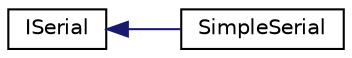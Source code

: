 digraph "Graphical Class Hierarchy"
{
  edge [fontname="Helvetica",fontsize="10",labelfontname="Helvetica",labelfontsize="10"];
  node [fontname="Helvetica",fontsize="10",shape=record];
  rankdir="LR";
  Node0 [label="ISerial",height=0.2,width=0.4,color="black", fillcolor="white", style="filled",URL="$class_i_serial.html"];
  Node0 -> Node1 [dir="back",color="midnightblue",fontsize="10",style="solid",fontname="Helvetica"];
  Node1 [label="SimpleSerial",height=0.2,width=0.4,color="black", fillcolor="white", style="filled",URL="$class_simple_serial.html"];
}
